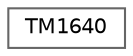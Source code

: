 digraph "Graphical Class Hierarchy"
{
 // LATEX_PDF_SIZE
  bgcolor="transparent";
  edge [fontname=Helvetica,fontsize=10,labelfontname=Helvetica,labelfontsize=10];
  node [fontname=Helvetica,fontsize=10,shape=box,height=0.2,width=0.4];
  rankdir="LR";
  Node0 [label="TM1640",height=0.2,width=0.4,color="grey40", fillcolor="white", style="filled",URL="$classTM1640.html",tooltip=" "];
}
